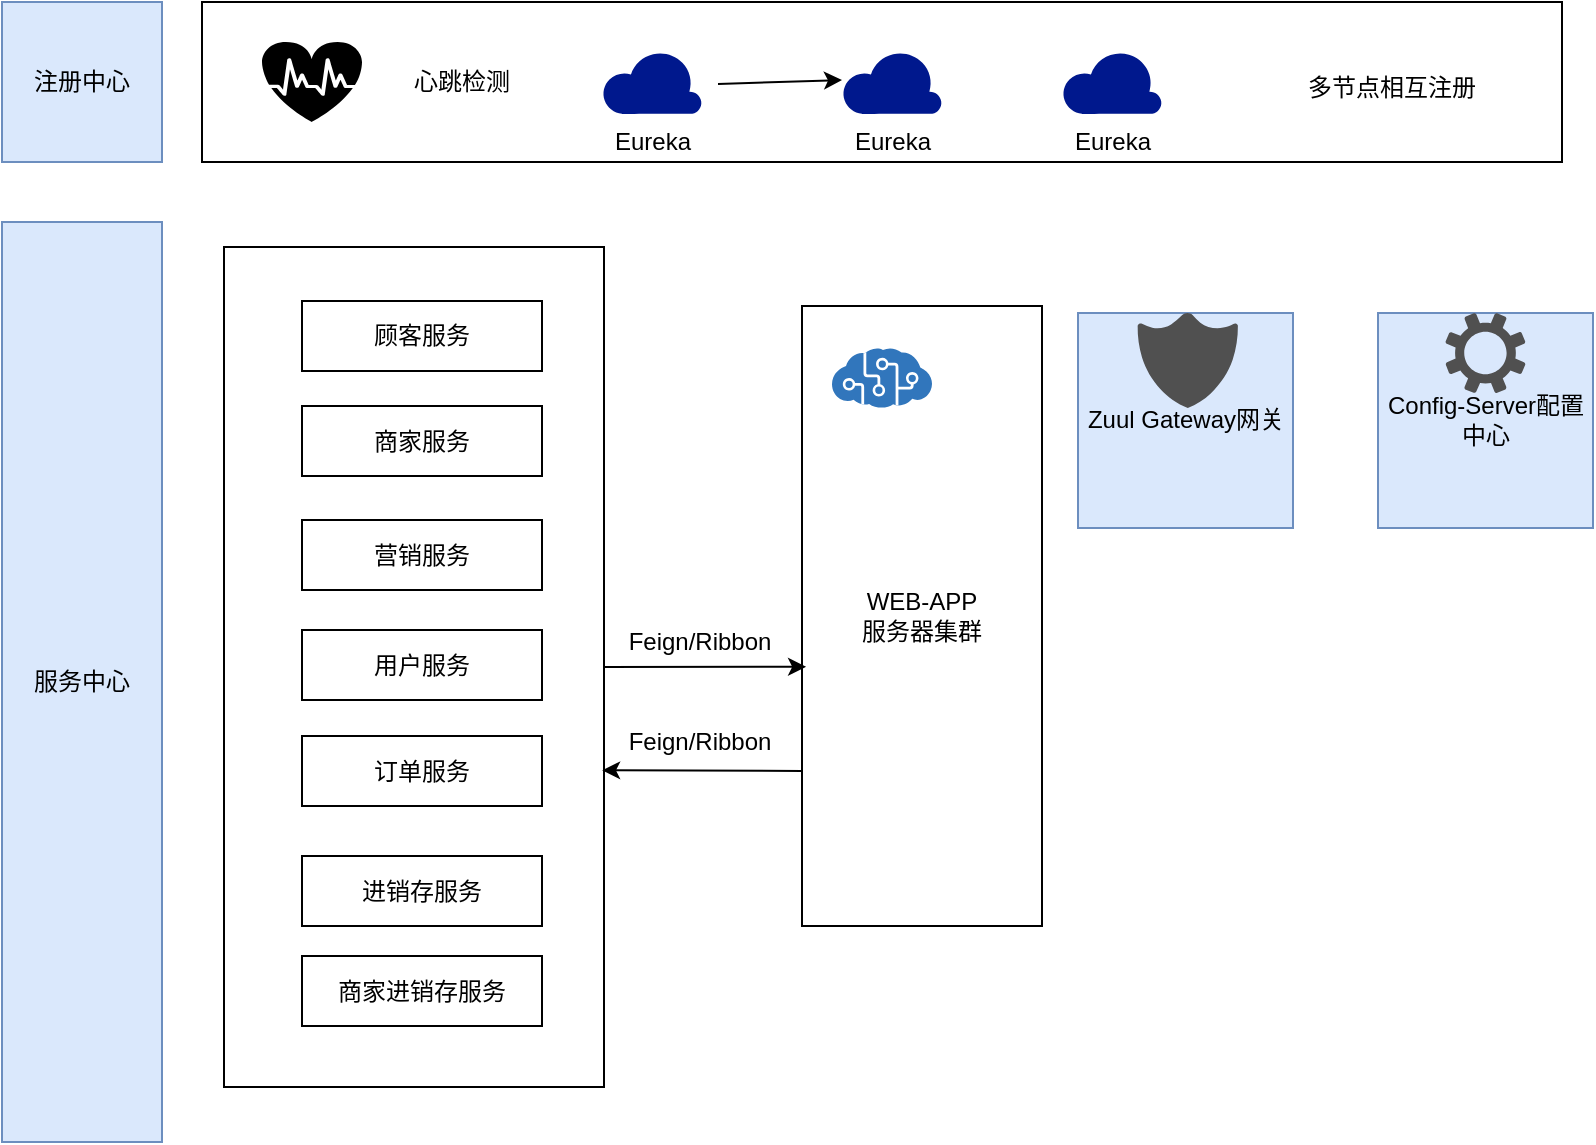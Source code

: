 <mxfile version="13.10.4" type="github">
  <diagram name="Page-1" id="e7e014a7-5840-1c2e-5031-d8a46d1fe8dd">
    <mxGraphModel dx="942" dy="582" grid="1" gridSize="10" guides="1" tooltips="1" connect="1" arrows="1" fold="1" page="1" pageScale="1" pageWidth="1169" pageHeight="826" background="#ffffff" math="0" shadow="0">
      <root>
        <mxCell id="0" />
        <mxCell id="1" parent="0" />
        <mxCell id="rYfO1-NzK2FPPUvevO7r-42" value="注册中心" style="whiteSpace=wrap;html=1;aspect=fixed;fillColor=#dae8fc;strokeColor=#6c8ebf;" parent="1" vertex="1">
          <mxGeometry x="320" y="90" width="80" height="80" as="geometry" />
        </mxCell>
        <mxCell id="rYfO1-NzK2FPPUvevO7r-43" value="Config-Server配置中心" style="whiteSpace=wrap;html=1;aspect=fixed;fillColor=#dae8fc;strokeColor=#6c8ebf;" parent="1" vertex="1">
          <mxGeometry x="1008" y="245.5" width="107.5" height="107.5" as="geometry" />
        </mxCell>
        <mxCell id="rYfO1-NzK2FPPUvevO7r-44" value="Zuul Gateway网关" style="whiteSpace=wrap;html=1;aspect=fixed;fillColor=#dae8fc;strokeColor=#6c8ebf;movable=1;resizable=1;rotatable=1;deletable=1;editable=1;connectable=1;" parent="1" vertex="1">
          <mxGeometry x="858" y="245.5" width="107.5" height="107.5" as="geometry" />
        </mxCell>
        <mxCell id="rYfO1-NzK2FPPUvevO7r-46" value="" style="rounded=0;whiteSpace=wrap;html=1;" parent="1" vertex="1">
          <mxGeometry x="420" y="90" width="680" height="80" as="geometry" />
        </mxCell>
        <mxCell id="rYfO1-NzK2FPPUvevO7r-47" value="" style="shape=mxgraph.signs.healthcare.cardiology;html=1;pointerEvents=1;fillColor=#000000;strokeColor=none;verticalLabelPosition=bottom;verticalAlign=top;align=center;" parent="1" vertex="1">
          <mxGeometry x="450" y="110" width="50" height="40" as="geometry" />
        </mxCell>
        <mxCell id="i2oFOC0C8w76gWN_n1rr-1" value="心跳检测" style="text;html=1;strokeColor=none;fillColor=none;align=center;verticalAlign=middle;whiteSpace=wrap;rounded=0;" vertex="1" parent="1">
          <mxGeometry x="520" y="120" width="60" height="20" as="geometry" />
        </mxCell>
        <mxCell id="i2oFOC0C8w76gWN_n1rr-2" value="Eureka" style="aspect=fixed;pointerEvents=1;shadow=0;html=1;labelPosition=center;verticalLabelPosition=bottom;verticalAlign=top;align=center;fillColor=#00188D;shape=mxgraph.azure.cloud;strokeColor=none;perimeterSpacing=1;" vertex="1" parent="1">
          <mxGeometry x="620" y="114" width="50" height="32" as="geometry" />
        </mxCell>
        <mxCell id="i2oFOC0C8w76gWN_n1rr-13" value="多节点相互注册" style="text;html=1;strokeColor=none;fillColor=none;align=center;verticalAlign=middle;whiteSpace=wrap;rounded=0;" vertex="1" parent="1">
          <mxGeometry x="970" y="120" width="90" height="26" as="geometry" />
        </mxCell>
        <mxCell id="i2oFOC0C8w76gWN_n1rr-14" value="Eureka" style="aspect=fixed;pointerEvents=1;shadow=0;html=1;labelPosition=center;verticalLabelPosition=bottom;verticalAlign=top;align=center;fillColor=#00188D;shape=mxgraph.azure.cloud;strokeColor=none;perimeterSpacing=1;" vertex="1" parent="1">
          <mxGeometry x="850" y="114" width="50" height="32" as="geometry" />
        </mxCell>
        <mxCell id="i2oFOC0C8w76gWN_n1rr-15" value="Eureka" style="aspect=fixed;pointerEvents=1;shadow=0;html=1;labelPosition=center;verticalLabelPosition=bottom;verticalAlign=top;align=center;fillColor=#00188D;shape=mxgraph.azure.cloud;strokeColor=none;perimeterSpacing=1;" vertex="1" parent="1">
          <mxGeometry x="740" y="114" width="50" height="32" as="geometry" />
        </mxCell>
        <mxCell id="i2oFOC0C8w76gWN_n1rr-16" value="" style="endArrow=classic;html=1;" edge="1" parent="1">
          <mxGeometry width="50" height="50" relative="1" as="geometry">
            <mxPoint x="678" y="131" as="sourcePoint" />
            <mxPoint x="740" y="129" as="targetPoint" />
            <Array as="points" />
          </mxGeometry>
        </mxCell>
        <mxCell id="i2oFOC0C8w76gWN_n1rr-18" value="服务中心" style="rounded=0;whiteSpace=wrap;html=1;strokeColor=#6c8ebf;fillColor=#dae8fc;" vertex="1" parent="1">
          <mxGeometry x="320" y="200" width="80" height="460" as="geometry" />
        </mxCell>
        <mxCell id="i2oFOC0C8w76gWN_n1rr-19" value="" style="pointerEvents=1;shadow=0;dashed=0;html=1;strokeColor=none;labelPosition=center;verticalLabelPosition=bottom;verticalAlign=top;align=center;fillColor=#505050;shape=mxgraph.mscae.enterprise.settings" vertex="1" parent="1">
          <mxGeometry x="1041.75" y="245.5" width="40" height="40" as="geometry" />
        </mxCell>
        <mxCell id="i2oFOC0C8w76gWN_n1rr-21" value="" style="pointerEvents=1;shadow=0;dashed=0;html=1;strokeColor=none;labelPosition=center;verticalLabelPosition=bottom;verticalAlign=top;align=center;fillColor=#505050;shape=mxgraph.mscae.intune.protection;movable=1;resizable=1;rotatable=1;deletable=1;editable=1;connectable=1;" vertex="1" parent="1">
          <mxGeometry x="887.75" y="245.5" width="50.25" height="47.5" as="geometry" />
        </mxCell>
        <mxCell id="i2oFOC0C8w76gWN_n1rr-23" value="顾客服务" style="rounded=0;whiteSpace=wrap;html=1;" vertex="1" parent="1">
          <mxGeometry x="470" y="239.5" width="120" height="35" as="geometry" />
        </mxCell>
        <mxCell id="i2oFOC0C8w76gWN_n1rr-24" value="进销存服务" style="rounded=0;whiteSpace=wrap;html=1;strokeColor=#000000;" vertex="1" parent="1">
          <mxGeometry x="470" y="517" width="120" height="35" as="geometry" />
        </mxCell>
        <mxCell id="i2oFOC0C8w76gWN_n1rr-25" value="商家服务" style="rounded=0;whiteSpace=wrap;html=1;strokeColor=#000000;" vertex="1" parent="1">
          <mxGeometry x="470" y="292" width="120" height="35" as="geometry" />
        </mxCell>
        <mxCell id="i2oFOC0C8w76gWN_n1rr-26" value="订单服务" style="rounded=0;whiteSpace=wrap;html=1;strokeColor=#000000;" vertex="1" parent="1">
          <mxGeometry x="470" y="457" width="120" height="35" as="geometry" />
        </mxCell>
        <mxCell id="i2oFOC0C8w76gWN_n1rr-27" value="营销服务" style="rounded=0;whiteSpace=wrap;html=1;strokeColor=#000000;" vertex="1" parent="1">
          <mxGeometry x="470" y="349" width="120" height="35" as="geometry" />
        </mxCell>
        <mxCell id="i2oFOC0C8w76gWN_n1rr-28" value="用户服务" style="rounded=0;whiteSpace=wrap;html=1;strokeColor=#000000;" vertex="1" parent="1">
          <mxGeometry x="470" y="404" width="120" height="35" as="geometry" />
        </mxCell>
        <mxCell id="i2oFOC0C8w76gWN_n1rr-29" value="商家进销存服务" style="rounded=0;whiteSpace=wrap;html=1;strokeColor=#000000;" vertex="1" parent="1">
          <mxGeometry x="470" y="567" width="120" height="35" as="geometry" />
        </mxCell>
        <mxCell id="i2oFOC0C8w76gWN_n1rr-30" value="WEB-APP&lt;br&gt;服务器集群" style="rounded=0;whiteSpace=wrap;html=1;strokeColor=#000000;fillColor=#ffffff;" vertex="1" parent="1">
          <mxGeometry x="720" y="242" width="120" height="310" as="geometry" />
        </mxCell>
        <mxCell id="i2oFOC0C8w76gWN_n1rr-31" value="" style="aspect=fixed;html=1;points=[];align=center;image;fontSize=12;image=img/lib/mscae/Cognitive_Services.svg;strokeColor=#000000;fillColor=#ffffff;" vertex="1" parent="1">
          <mxGeometry x="735" y="263" width="50" height="30" as="geometry" />
        </mxCell>
        <mxCell id="i2oFOC0C8w76gWN_n1rr-33" value="" style="rounded=0;whiteSpace=wrap;html=1;strokeColor=#000000;fillColor=none;" vertex="1" parent="1">
          <mxGeometry x="431" y="212.5" width="190" height="420" as="geometry" />
        </mxCell>
        <mxCell id="i2oFOC0C8w76gWN_n1rr-35" value="" style="endArrow=classic;html=1;entryX=0.017;entryY=0.582;entryDx=0;entryDy=0;entryPerimeter=0;" edge="1" parent="1" source="i2oFOC0C8w76gWN_n1rr-33" target="i2oFOC0C8w76gWN_n1rr-30">
          <mxGeometry width="50" height="50" relative="1" as="geometry">
            <mxPoint x="730" y="400" as="sourcePoint" />
            <mxPoint x="780" y="350" as="targetPoint" />
          </mxGeometry>
        </mxCell>
        <mxCell id="i2oFOC0C8w76gWN_n1rr-36" value="" style="endArrow=classic;html=1;entryX=0.995;entryY=0.623;entryDx=0;entryDy=0;entryPerimeter=0;exitX=0;exitY=0.75;exitDx=0;exitDy=0;" edge="1" parent="1" source="i2oFOC0C8w76gWN_n1rr-30" target="i2oFOC0C8w76gWN_n1rr-33">
          <mxGeometry width="50" height="50" relative="1" as="geometry">
            <mxPoint x="730" y="400" as="sourcePoint" />
            <mxPoint x="780" y="350" as="targetPoint" />
          </mxGeometry>
        </mxCell>
        <mxCell id="i2oFOC0C8w76gWN_n1rr-37" value="Feign/Ribbon" style="text;html=1;strokeColor=none;fillColor=none;align=center;verticalAlign=middle;whiteSpace=wrap;rounded=0;" vertex="1" parent="1">
          <mxGeometry x="649" y="400" width="40" height="20" as="geometry" />
        </mxCell>
        <mxCell id="i2oFOC0C8w76gWN_n1rr-38" value="Feign/Ribbon" style="text;html=1;strokeColor=none;fillColor=none;align=center;verticalAlign=middle;whiteSpace=wrap;rounded=0;" vertex="1" parent="1">
          <mxGeometry x="649" y="450" width="40" height="20" as="geometry" />
        </mxCell>
      </root>
    </mxGraphModel>
  </diagram>
</mxfile>

